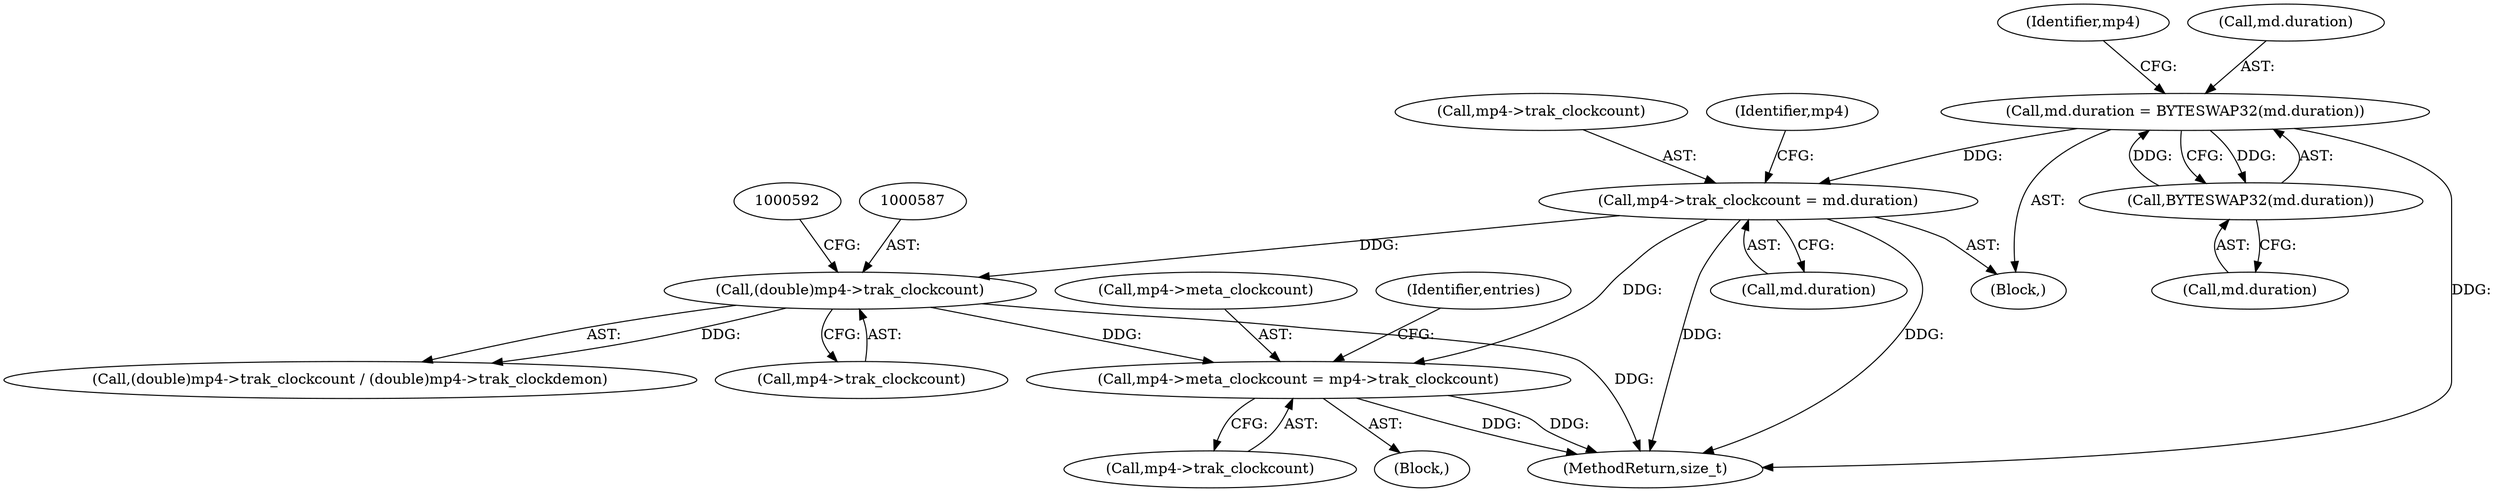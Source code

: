 digraph "0_gpmf-parser_341f12cd5b97ab419e53853ca00176457c9f1681_5@pointer" {
"1001995" [label="(Call,mp4->meta_clockcount = mp4->trak_clockcount)"];
"1000565" [label="(Call,mp4->trak_clockcount = md.duration)"];
"1000550" [label="(Call,md.duration = BYTESWAP32(md.duration))"];
"1000554" [label="(Call,BYTESWAP32(md.duration))"];
"1000586" [label="(Call,(double)mp4->trak_clockcount)"];
"1000560" [label="(Identifier,mp4)"];
"1000554" [label="(Call,BYTESWAP32(md.duration))"];
"1000569" [label="(Call,md.duration)"];
"1000585" [label="(Call,(double)mp4->trak_clockcount / (double)mp4->trak_clockdemon)"];
"1000551" [label="(Call,md.duration)"];
"1000550" [label="(Call,md.duration = BYTESWAP32(md.duration))"];
"1001995" [label="(Call,mp4->meta_clockcount = mp4->trak_clockcount)"];
"1000555" [label="(Call,md.duration)"];
"1000586" [label="(Call,(double)mp4->trak_clockcount)"];
"1000566" [label="(Call,mp4->trak_clockcount)"];
"1001996" [label="(Call,mp4->meta_clockcount)"];
"1002004" [label="(Identifier,entries)"];
"1001999" [label="(Call,mp4->trak_clockcount)"];
"1000588" [label="(Call,mp4->trak_clockcount)"];
"1002145" [label="(MethodReturn,size_t)"];
"1000565" [label="(Call,mp4->trak_clockcount = md.duration)"];
"1000575" [label="(Identifier,mp4)"];
"1001984" [label="(Block,)"];
"1000525" [label="(Block,)"];
"1001995" -> "1001984"  [label="AST: "];
"1001995" -> "1001999"  [label="CFG: "];
"1001996" -> "1001995"  [label="AST: "];
"1001999" -> "1001995"  [label="AST: "];
"1002004" -> "1001995"  [label="CFG: "];
"1001995" -> "1002145"  [label="DDG: "];
"1001995" -> "1002145"  [label="DDG: "];
"1000565" -> "1001995"  [label="DDG: "];
"1000586" -> "1001995"  [label="DDG: "];
"1000565" -> "1000525"  [label="AST: "];
"1000565" -> "1000569"  [label="CFG: "];
"1000566" -> "1000565"  [label="AST: "];
"1000569" -> "1000565"  [label="AST: "];
"1000575" -> "1000565"  [label="CFG: "];
"1000565" -> "1002145"  [label="DDG: "];
"1000565" -> "1002145"  [label="DDG: "];
"1000550" -> "1000565"  [label="DDG: "];
"1000565" -> "1000586"  [label="DDG: "];
"1000550" -> "1000525"  [label="AST: "];
"1000550" -> "1000554"  [label="CFG: "];
"1000551" -> "1000550"  [label="AST: "];
"1000554" -> "1000550"  [label="AST: "];
"1000560" -> "1000550"  [label="CFG: "];
"1000550" -> "1002145"  [label="DDG: "];
"1000554" -> "1000550"  [label="DDG: "];
"1000550" -> "1000554"  [label="DDG: "];
"1000554" -> "1000555"  [label="CFG: "];
"1000555" -> "1000554"  [label="AST: "];
"1000586" -> "1000585"  [label="AST: "];
"1000586" -> "1000588"  [label="CFG: "];
"1000587" -> "1000586"  [label="AST: "];
"1000588" -> "1000586"  [label="AST: "];
"1000592" -> "1000586"  [label="CFG: "];
"1000586" -> "1002145"  [label="DDG: "];
"1000586" -> "1000585"  [label="DDG: "];
}
